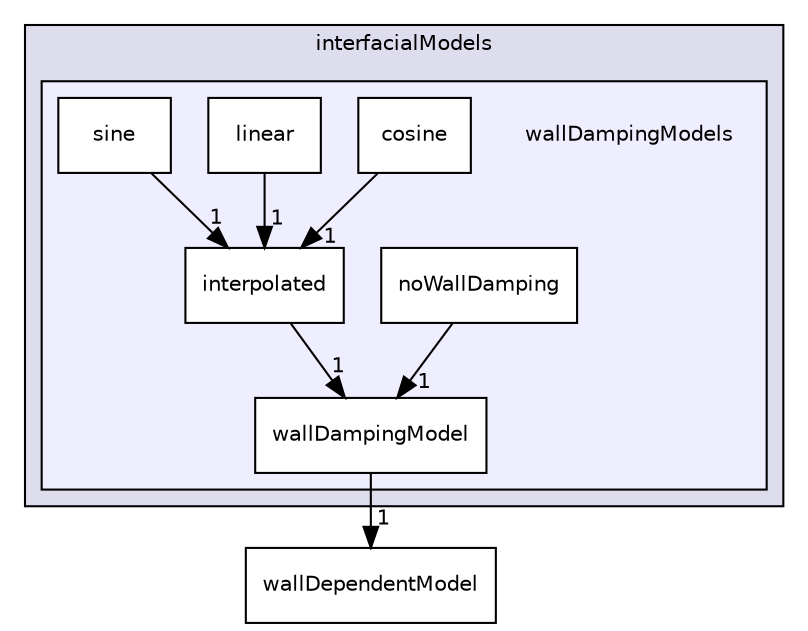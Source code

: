 digraph "wallDampingModels" {
  bgcolor=transparent;
  compound=true
  node [ fontsize="10", fontname="Helvetica"];
  edge [ labelfontsize="10", labelfontname="Helvetica"];
  subgraph clusterdir_a67881d67603c1140e6c8a3150cfe24f {
    graph [ bgcolor="#ddddee", pencolor="black", label="interfacialModels" fontname="Helvetica", fontsize="10", URL="dir_a67881d67603c1140e6c8a3150cfe24f.html"]
  subgraph clusterdir_6c6a5dff9952f963c677507000142762 {
    graph [ bgcolor="#eeeeff", pencolor="black", label="" URL="dir_6c6a5dff9952f963c677507000142762.html"];
    dir_6c6a5dff9952f963c677507000142762 [shape=plaintext label="wallDampingModels"];
    dir_eb741eecff1d2f62fc842a5cf8d8a7af [shape=box label="cosine" color="black" fillcolor="white" style="filled" URL="dir_eb741eecff1d2f62fc842a5cf8d8a7af.html"];
    dir_7b8119c52a2c31a7e951067e3cf8c337 [shape=box label="interpolated" color="black" fillcolor="white" style="filled" URL="dir_7b8119c52a2c31a7e951067e3cf8c337.html"];
    dir_5535d5f6d1270e146ce49c976201c4c2 [shape=box label="linear" color="black" fillcolor="white" style="filled" URL="dir_5535d5f6d1270e146ce49c976201c4c2.html"];
    dir_7742cf4d5f2143dea3169820c1f9f4ff [shape=box label="noWallDamping" color="black" fillcolor="white" style="filled" URL="dir_7742cf4d5f2143dea3169820c1f9f4ff.html"];
    dir_c842abf8de3c0f5d2ff80f0baf77d733 [shape=box label="sine" color="black" fillcolor="white" style="filled" URL="dir_c842abf8de3c0f5d2ff80f0baf77d733.html"];
    dir_bd2064d8ca8a5dab8a5e1a3c1f57bc79 [shape=box label="wallDampingModel" color="black" fillcolor="white" style="filled" URL="dir_bd2064d8ca8a5dab8a5e1a3c1f57bc79.html"];
  }
  }
  dir_c87ebd68b8c9cebbee78253a22e7f57c [shape=box label="wallDependentModel" URL="dir_c87ebd68b8c9cebbee78253a22e7f57c.html"];
  dir_bd2064d8ca8a5dab8a5e1a3c1f57bc79->dir_c87ebd68b8c9cebbee78253a22e7f57c [headlabel="1", labeldistance=1.5 headhref="dir_000154_000212.html"];
  dir_c842abf8de3c0f5d2ff80f0baf77d733->dir_7b8119c52a2c31a7e951067e3cf8c337 [headlabel="1", labeldistance=1.5 headhref="dir_000188_000109.html"];
  dir_7742cf4d5f2143dea3169820c1f9f4ff->dir_bd2064d8ca8a5dab8a5e1a3c1f57bc79 [headlabel="1", labeldistance=1.5 headhref="dir_000170_000154.html"];
  dir_5535d5f6d1270e146ce49c976201c4c2->dir_7b8119c52a2c31a7e951067e3cf8c337 [headlabel="1", labeldistance=1.5 headhref="dir_000122_000109.html"];
  dir_7b8119c52a2c31a7e951067e3cf8c337->dir_bd2064d8ca8a5dab8a5e1a3c1f57bc79 [headlabel="1", labeldistance=1.5 headhref="dir_000109_000154.html"];
  dir_eb741eecff1d2f62fc842a5cf8d8a7af->dir_7b8119c52a2c31a7e951067e3cf8c337 [headlabel="1", labeldistance=1.5 headhref="dir_000057_000109.html"];
}

